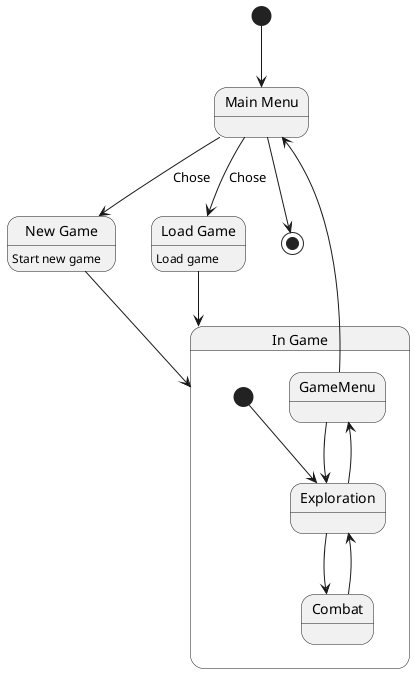 @startuml

state "Main Menu" as MainMenu

state "New Game" as NewGame
NewGame: Start new game 

state "Load Game" as LoadGame
LoadGame: Load game 
	
[*] --> MainMenu

MainMenu --> NewGame : Chose
MainMenu --> LoadGame : Chose

NewGame --> Ingame
LoadGame --> Ingame

MainMenu --> [*]

state "In Game" as Ingame{
	state GameMenu
	state Exploration
	state Combat

	[*] --> Exploration

	Combat --> Exploration

	GameMenu --> Exploration
	GameMenu --> MainMenu

	Exploration --> Combat
	Exploration --> GameMenu
}

@enduml